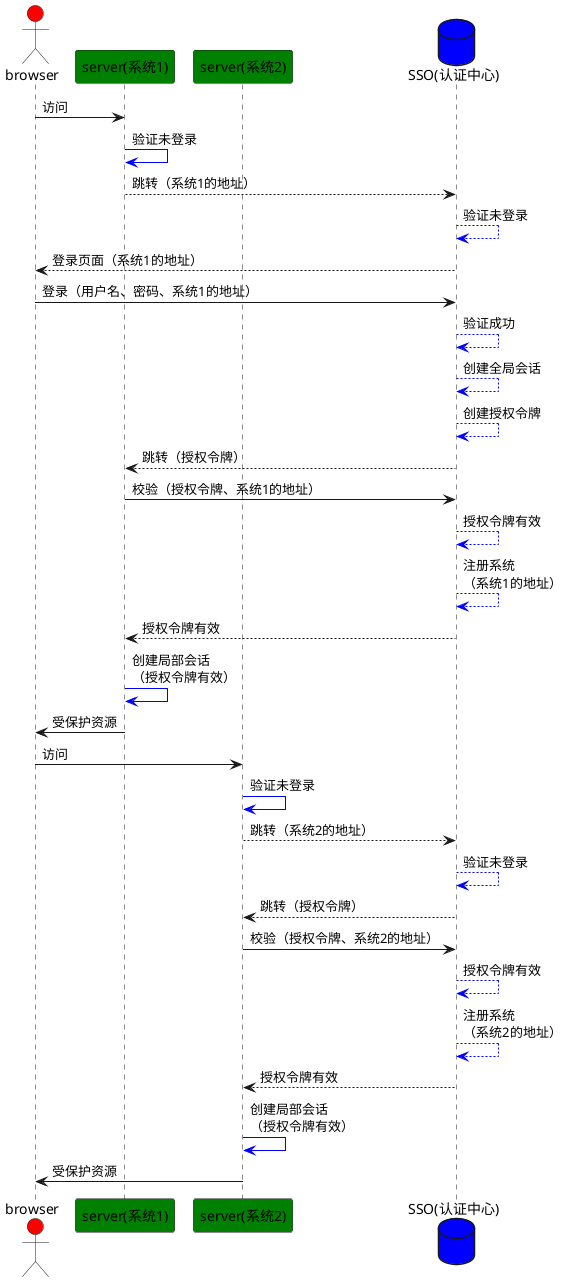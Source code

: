 @startuml
actor  browser #red
participant "server(系统1)" #green
participant "server(系统2)" #green
database "SSO(认证中心)" #blue

browser -> "server(系统1)": 访问
"server(系统1)" -[#0000FF]> "server(系统1)": 验证未登录
"server(系统1)" --> "SSO(认证中心)": 跳转（系统1的地址）
"SSO(认证中心)" --[#0000FF]> "SSO(认证中心)":  验证未登录
"SSO(认证中心)" -->"browser":登录页面（系统1的地址）
browser -> "SSO(认证中心)": 登录（用户名、密码、系统1的地址）
"SSO(认证中心)" --[#0000FF]> "SSO(认证中心)":  验证成功
"SSO(认证中心)" --[#0000FF]> "SSO(认证中心)":  创建全局会话
"SSO(认证中心)" --[#0000FF]> "SSO(认证中心)":  创建授权令牌
"SSO(认证中心)" --> "server(系统1)": 跳转（授权令牌）
"server(系统1)" -> "SSO(认证中心)": 校验（授权令牌、系统1的地址）
"SSO(认证中心)" --[#0000FF]> "SSO(认证中心)":  授权令牌有效
"SSO(认证中心)" --[#0000FF]> "SSO(认证中心)":  注册系统\n（系统1的地址）
"SSO(认证中心)" --> "server(系统1)": 授权令牌有效
"server(系统1)" -[#0000FF]> "server(系统1)": 创建局部会话\n（授权令牌有效）
"server(系统1)" -> browser: 受保护资源
browser -> "server(系统2)": 访问
"server(系统2)" -[#0000FF]> "server(系统2)": 验证未登录
"server(系统2)" --> "SSO(认证中心)": 跳转（系统2的地址）
"SSO(认证中心)" --[#0000FF]> "SSO(认证中心)":  验证未登录
"SSO(认证中心)" --> "server(系统2)": 跳转（授权令牌）
"server(系统2)" -> "SSO(认证中心)": 校验（授权令牌、系统2的地址）
"SSO(认证中心)" --[#0000FF]> "SSO(认证中心)":  授权令牌有效
"SSO(认证中心)" --[#0000FF]> "SSO(认证中心)":  注册系统\n（系统2的地址）
"SSO(认证中心)" --> "server(系统2)": 授权令牌有效
"server(系统2)" -[#0000FF]> "server(系统2)": 创建局部会话\n（授权令牌有效）
"server(系统2)" -> browser: 受保护资源
@endumle